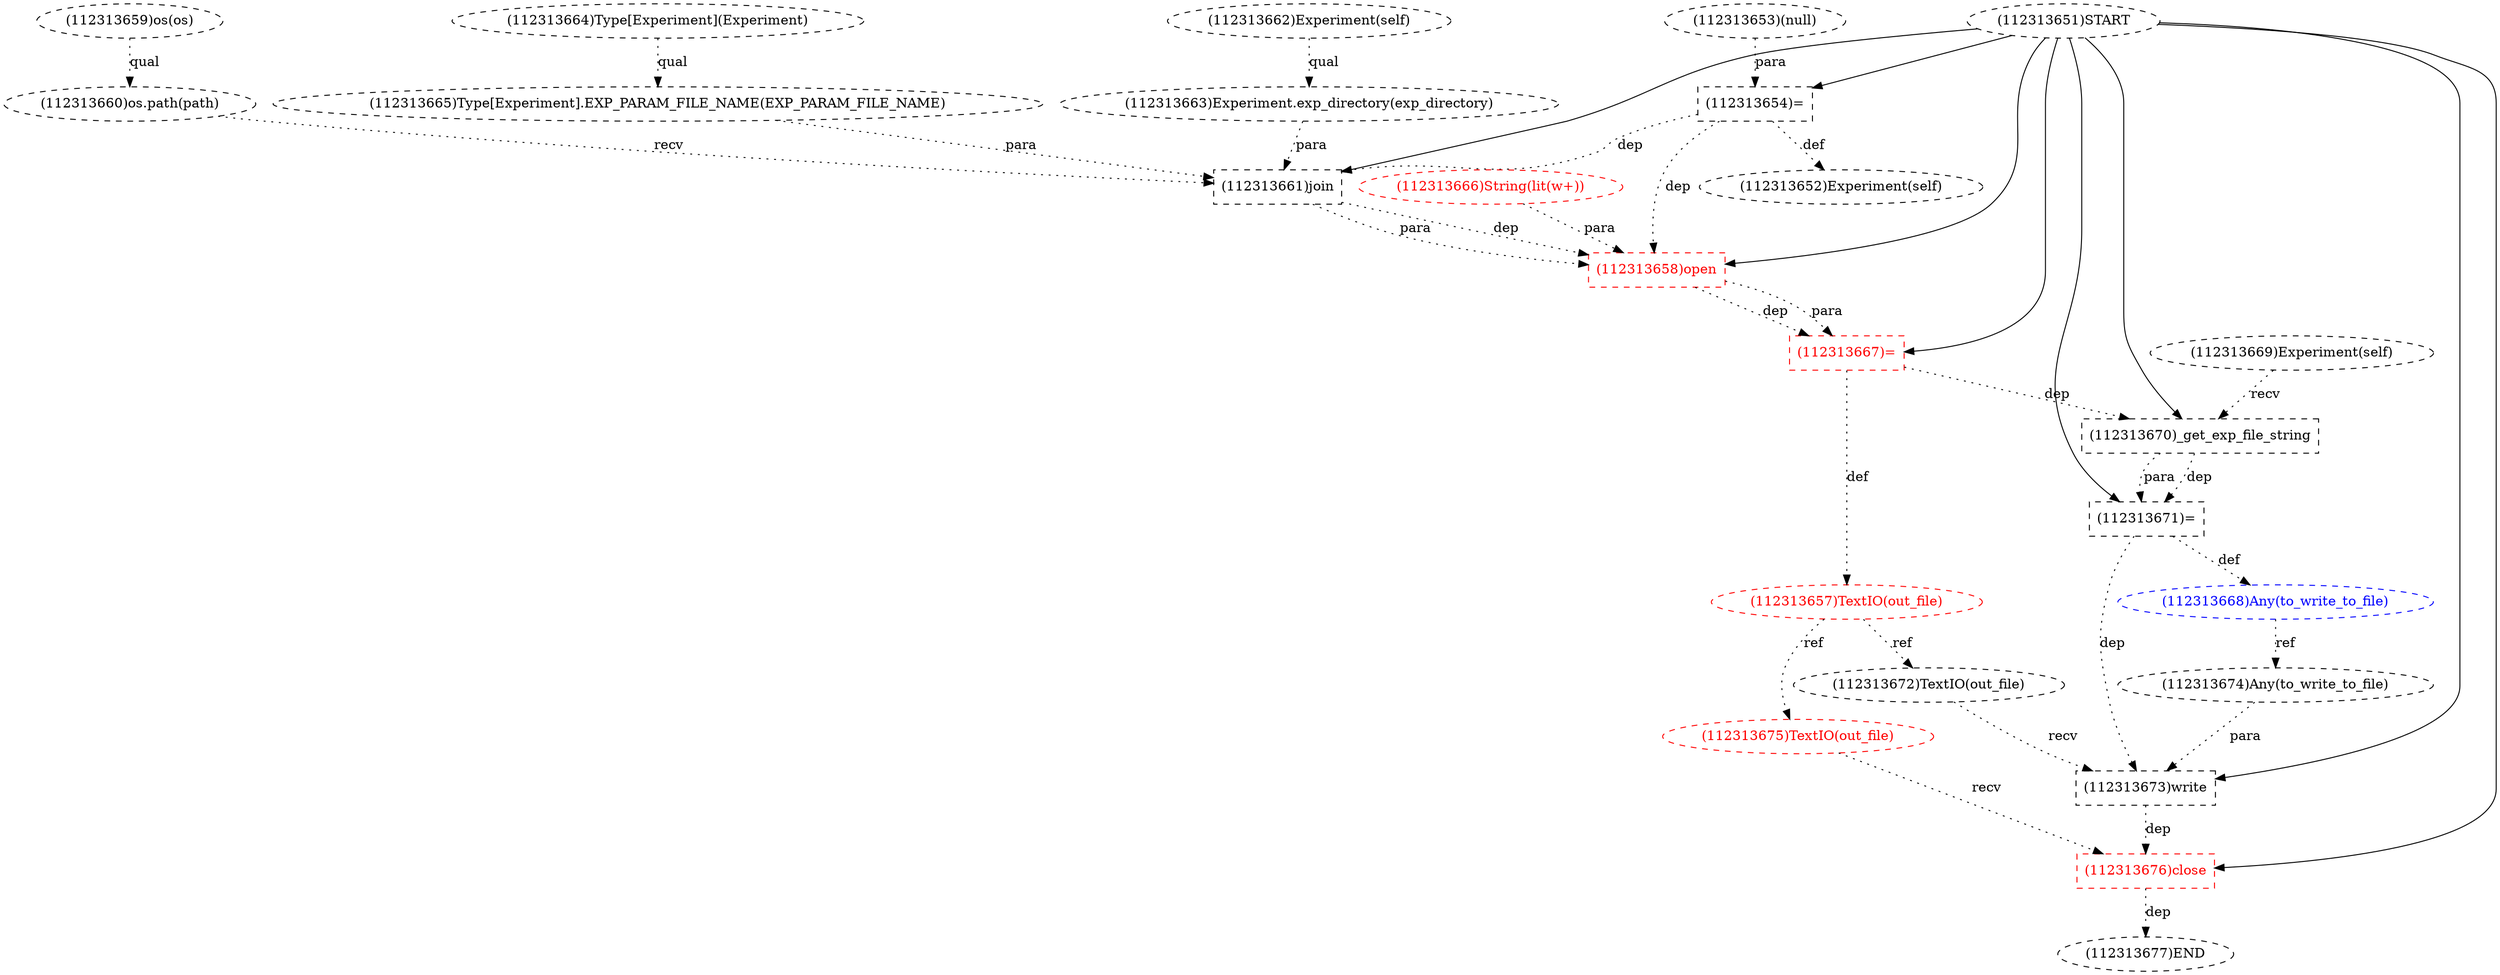 digraph G {
1 [label="(112313675)TextIO(out_file)" shape=ellipse style=dashed color=red fontcolor=red]
2 [label="(112313654)=" shape=box style=dashed]
3 [label="(112313667)=" shape=box style=dashed color=red fontcolor=red]
4 [label="(112313669)Experiment(self)" shape=ellipse style=dashed]
5 [label="(112313671)=" shape=box style=dashed]
6 [label="(112313676)close" shape=box style=dashed color=red fontcolor=red]
7 [label="(112313651)START" style=dashed]
8 [label="(112313672)TextIO(out_file)" shape=ellipse style=dashed]
9 [label="(112313674)Any(to_write_to_file)" shape=ellipse style=dashed]
10 [label="(112313666)String(lit(w+))" shape=ellipse style=dashed color=red fontcolor=red]
11 [label="(112313670)_get_exp_file_string" shape=box style=dashed]
12 [label="(112313668)Any(to_write_to_file)" shape=ellipse style=dashed color=blue fontcolor=blue]
13 [label="(112313677)END" style=dashed]
14 [label="(112313661)join" shape=box style=dashed]
15 [label="(112313663)Experiment.exp_directory(exp_directory)" shape=ellipse style=dashed]
16 [label="(112313660)os.path(path)" shape=ellipse style=dashed]
17 [label="(112313658)open" shape=box style=dashed color=red fontcolor=red]
18 [label="(112313665)Type[Experiment].EXP_PARAM_FILE_NAME(EXP_PARAM_FILE_NAME)" shape=ellipse style=dashed]
19 [label="(112313662)Experiment(self)" shape=ellipse style=dashed]
20 [label="(112313657)TextIO(out_file)" shape=ellipse style=dashed color=red fontcolor=red]
21 [label="(112313653)(null)" shape=ellipse style=dashed]
22 [label="(112313673)write" shape=box style=dashed]
23 [label="(112313652)Experiment(self)" shape=ellipse style=dashed]
24 [label="(112313664)Type[Experiment](Experiment)" shape=ellipse style=dashed]
25 [label="(112313659)os(os)" shape=ellipse style=dashed]
20 -> 1 [label="ref" style=dotted];
7 -> 2 [label="" style=solid];
21 -> 2 [label="para" style=dotted];
7 -> 3 [label="" style=solid];
17 -> 3 [label="dep" style=dotted];
17 -> 3 [label="para" style=dotted];
7 -> 5 [label="" style=solid];
11 -> 5 [label="dep" style=dotted];
11 -> 5 [label="para" style=dotted];
7 -> 6 [label="" style=solid];
1 -> 6 [label="recv" style=dotted];
22 -> 6 [label="dep" style=dotted];
20 -> 8 [label="ref" style=dotted];
12 -> 9 [label="ref" style=dotted];
7 -> 11 [label="" style=solid];
4 -> 11 [label="recv" style=dotted];
3 -> 11 [label="dep" style=dotted];
5 -> 12 [label="def" style=dotted];
6 -> 13 [label="dep" style=dotted];
7 -> 14 [label="" style=solid];
16 -> 14 [label="recv" style=dotted];
15 -> 14 [label="para" style=dotted];
18 -> 14 [label="para" style=dotted];
2 -> 14 [label="dep" style=dotted];
19 -> 15 [label="qual" style=dotted];
25 -> 16 [label="qual" style=dotted];
7 -> 17 [label="" style=solid];
14 -> 17 [label="dep" style=dotted];
14 -> 17 [label="para" style=dotted];
10 -> 17 [label="para" style=dotted];
2 -> 17 [label="dep" style=dotted];
24 -> 18 [label="qual" style=dotted];
3 -> 20 [label="def" style=dotted];
7 -> 22 [label="" style=solid];
8 -> 22 [label="recv" style=dotted];
9 -> 22 [label="para" style=dotted];
5 -> 22 [label="dep" style=dotted];
2 -> 23 [label="def" style=dotted];
}